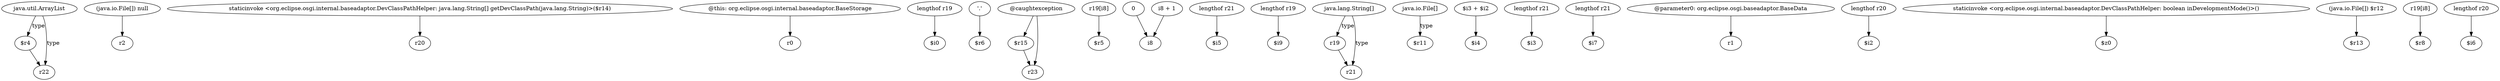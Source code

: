 digraph g {
0[label="java.util.ArrayList"]
1[label="$r4"]
0->1[label="type"]
2[label="r22"]
0->2[label="type"]
1->2[label=""]
3[label="(java.io.File[]) null"]
4[label="r2"]
3->4[label=""]
5[label="staticinvoke <org.eclipse.osgi.internal.baseadaptor.DevClassPathHelper: java.lang.String[] getDevClassPath(java.lang.String)>($r14)"]
6[label="r20"]
5->6[label=""]
7[label="@this: org.eclipse.osgi.internal.baseadaptor.BaseStorage"]
8[label="r0"]
7->8[label=""]
9[label="lengthof r19"]
10[label="$i0"]
9->10[label=""]
11[label="'.'"]
12[label="$r6"]
11->12[label=""]
13[label="$r15"]
14[label="r23"]
13->14[label=""]
15[label="r19[i8]"]
16[label="$r5"]
15->16[label=""]
17[label="0"]
18[label="i8"]
17->18[label=""]
19[label="lengthof r21"]
20[label="$i5"]
19->20[label=""]
21[label="lengthof r19"]
22[label="$i9"]
21->22[label=""]
23[label="r19"]
24[label="r21"]
23->24[label=""]
25[label="java.io.File[]"]
26[label="$r11"]
25->26[label="type"]
27[label="$i3 + $i2"]
28[label="$i4"]
27->28[label=""]
29[label="lengthof r21"]
30[label="$i3"]
29->30[label=""]
31[label="@caughtexception"]
31->13[label=""]
32[label="lengthof r21"]
33[label="$i7"]
32->33[label=""]
34[label="@parameter0: org.eclipse.osgi.baseadaptor.BaseData"]
35[label="r1"]
34->35[label=""]
36[label="lengthof r20"]
37[label="$i2"]
36->37[label=""]
31->14[label=""]
38[label="staticinvoke <org.eclipse.osgi.internal.baseadaptor.DevClassPathHelper: boolean inDevelopmentMode()>()"]
39[label="$z0"]
38->39[label=""]
40[label="java.lang.String[]"]
40->23[label="type"]
41[label="(java.io.File[]) $r12"]
42[label="$r13"]
41->42[label=""]
40->24[label="type"]
43[label="r19[i8]"]
44[label="$r8"]
43->44[label=""]
45[label="lengthof r20"]
46[label="$i6"]
45->46[label=""]
47[label="i8 + 1"]
47->18[label=""]
}